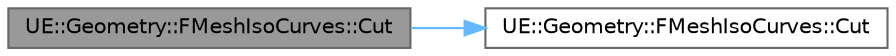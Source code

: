 digraph "UE::Geometry::FMeshIsoCurves::Cut"
{
 // INTERACTIVE_SVG=YES
 // LATEX_PDF_SIZE
  bgcolor="transparent";
  edge [fontname=Helvetica,fontsize=10,labelfontname=Helvetica,labelfontsize=10];
  node [fontname=Helvetica,fontsize=10,shape=box,height=0.2,width=0.4];
  rankdir="LR";
  Node1 [id="Node000001",label="UE::Geometry::FMeshIsoCurves::Cut",height=0.2,width=0.4,color="gray40", fillcolor="grey60", style="filled", fontcolor="black",tooltip="Insert new edges on the given mesh along the curve where a function over the mesh vertices,..."];
  Node1 -> Node2 [id="edge1_Node000001_Node000002",color="steelblue1",style="solid",tooltip=" "];
  Node2 [id="Node000002",label="UE::Geometry::FMeshIsoCurves::Cut",height=0.2,width=0.4,color="grey40", fillcolor="white", style="filled",URL="$d9/d3c/classUE_1_1Geometry_1_1FMeshIsoCurves.html#ae7fe8a944e477d0191471eb29ac787e0",tooltip="Insert new edges on the given mesh along the curve where a function over the mesh surface crosses a g..."];
}
